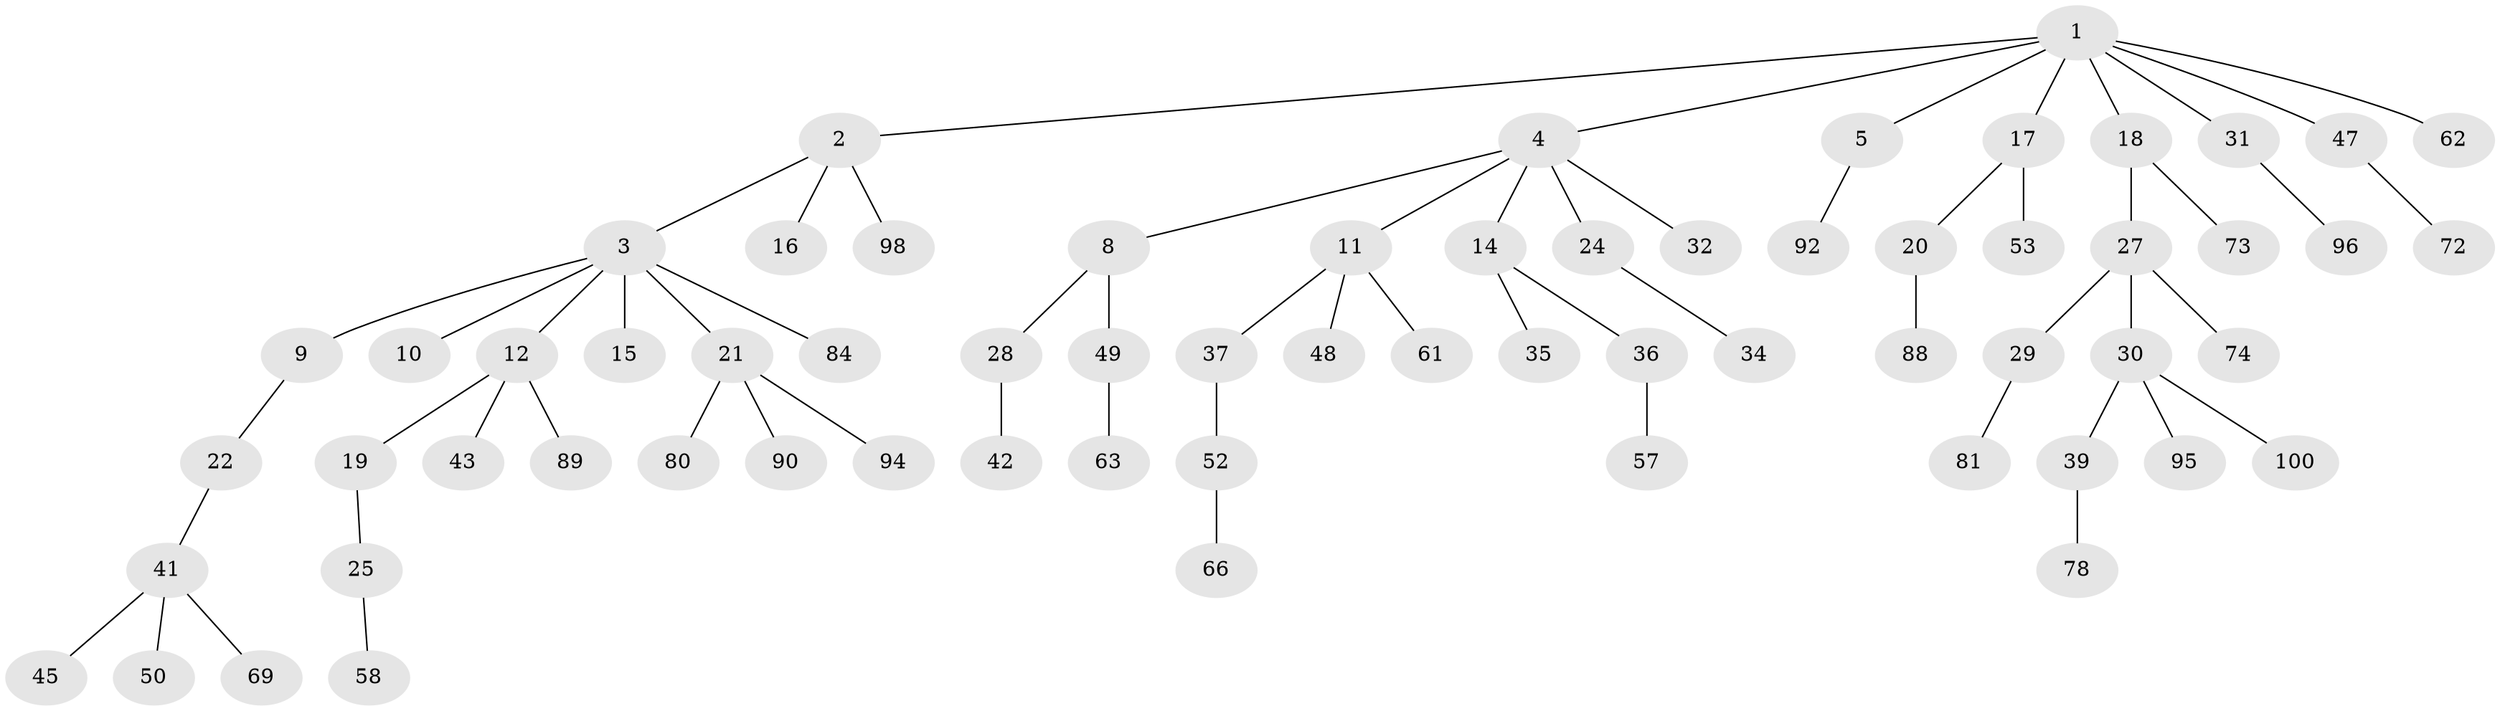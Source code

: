 // original degree distribution, {9: 0.01, 5: 0.03, 6: 0.01, 3: 0.18, 2: 0.25, 1: 0.48, 4: 0.04}
// Generated by graph-tools (version 1.1) at 2025/11/02/21/25 10:11:10]
// undirected, 65 vertices, 64 edges
graph export_dot {
graph [start="1"]
  node [color=gray90,style=filled];
  1 [super="+76"];
  2 [super="+82"];
  3 [super="+7"];
  4 [super="+6"];
  5 [super="+85"];
  8;
  9 [super="+68"];
  10;
  11 [super="+23"];
  12 [super="+13"];
  14 [super="+44"];
  15 [super="+70"];
  16;
  17 [super="+54"];
  18 [super="+26"];
  19;
  20 [super="+83"];
  21 [super="+40"];
  22;
  24 [super="+75"];
  25 [super="+65"];
  27;
  28 [super="+33"];
  29 [super="+67"];
  30 [super="+51"];
  31 [super="+38"];
  32;
  34 [super="+56"];
  35;
  36 [super="+46"];
  37 [super="+64"];
  39;
  41 [super="+86"];
  42;
  43;
  45;
  47 [super="+60"];
  48;
  49 [super="+59"];
  50 [super="+99"];
  52;
  53 [super="+55"];
  57;
  58 [super="+79"];
  61;
  62;
  63;
  66 [super="+71"];
  69;
  72 [super="+91"];
  73 [super="+93"];
  74 [super="+77"];
  78 [super="+87"];
  80;
  81;
  84;
  88;
  89;
  90;
  92;
  94;
  95;
  96 [super="+97"];
  98;
  100;
  1 -- 2;
  1 -- 4;
  1 -- 5;
  1 -- 17;
  1 -- 18;
  1 -- 31;
  1 -- 47;
  1 -- 62;
  2 -- 3;
  2 -- 16;
  2 -- 98;
  3 -- 9;
  3 -- 10;
  3 -- 12;
  3 -- 84;
  3 -- 21;
  3 -- 15;
  4 -- 11;
  4 -- 32;
  4 -- 8;
  4 -- 24;
  4 -- 14;
  5 -- 92;
  8 -- 28;
  8 -- 49;
  9 -- 22;
  11 -- 48;
  11 -- 37;
  11 -- 61;
  12 -- 43;
  12 -- 89;
  12 -- 19;
  14 -- 35;
  14 -- 36;
  17 -- 20;
  17 -- 53;
  18 -- 73;
  18 -- 27;
  19 -- 25;
  20 -- 88;
  21 -- 94;
  21 -- 80;
  21 -- 90;
  22 -- 41;
  24 -- 34;
  25 -- 58;
  27 -- 29;
  27 -- 30;
  27 -- 74;
  28 -- 42;
  29 -- 81;
  30 -- 39;
  30 -- 100;
  30 -- 95;
  31 -- 96;
  36 -- 57;
  37 -- 52;
  39 -- 78;
  41 -- 45;
  41 -- 50;
  41 -- 69;
  47 -- 72;
  49 -- 63;
  52 -- 66;
}
